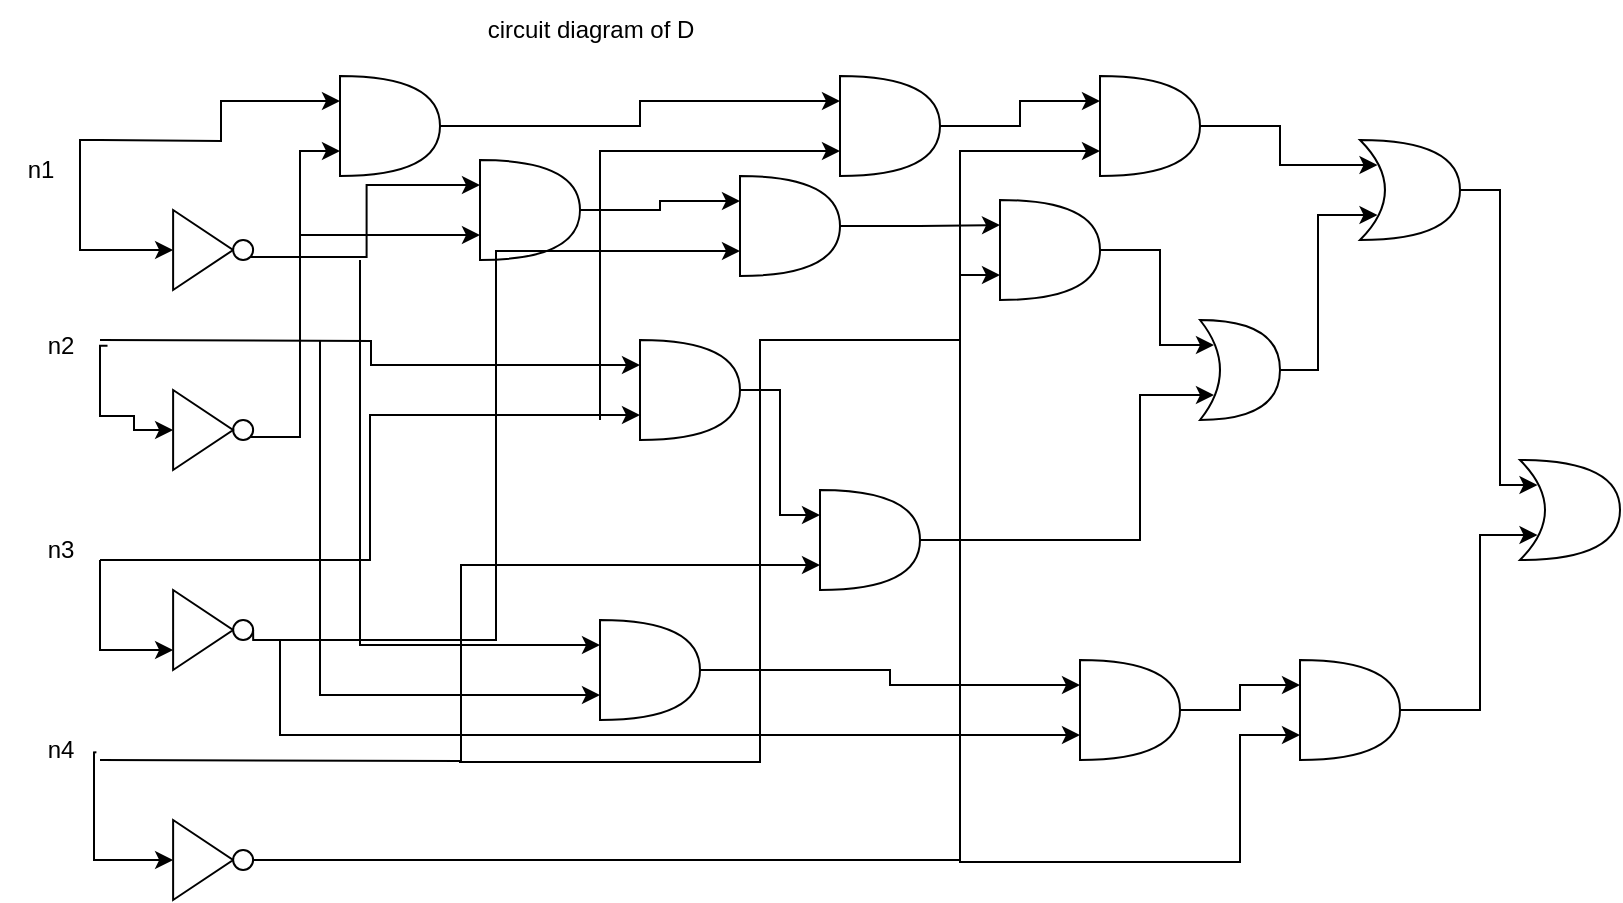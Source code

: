 <mxfile version="26.0.14">
  <diagram name="Page-1" id="LuLJbXCC-MuU4jHSFNh8">
    <mxGraphModel dx="926" dy="457" grid="1" gridSize="10" guides="1" tooltips="1" connect="1" arrows="1" fold="1" page="1" pageScale="1" pageWidth="850" pageHeight="1100" math="0" shadow="0">
      <root>
        <mxCell id="0" />
        <mxCell id="1" parent="0" />
        <mxCell id="knz-vopeXLWIy0nvYE_B-109" style="edgeStyle=orthogonalEdgeStyle;rounded=0;orthogonalLoop=1;jettySize=auto;html=1;exitX=1;exitY=1;exitDx=0;exitDy=0;entryX=0;entryY=0.25;entryDx=0;entryDy=0;entryPerimeter=0;" edge="1" parent="1" source="5NJ1pugXPzePn0BYfRPo-78" target="5NJ1pugXPzePn0BYfRPo-1">
          <mxGeometry relative="1" as="geometry" />
        </mxCell>
        <mxCell id="knz-vopeXLWIy0nvYE_B-110" style="edgeStyle=orthogonalEdgeStyle;rounded=0;orthogonalLoop=1;jettySize=auto;html=1;exitX=1;exitY=1;exitDx=0;exitDy=0;entryX=0;entryY=0.75;entryDx=0;entryDy=0;entryPerimeter=0;" edge="1" parent="1" source="knz-vopeXLWIy0nvYE_B-34" target="5NJ1pugXPzePn0BYfRPo-1">
          <mxGeometry relative="1" as="geometry">
            <Array as="points">
              <mxPoint x="180" y="229" />
              <mxPoint x="180" y="128" />
            </Array>
          </mxGeometry>
        </mxCell>
        <mxCell id="5NJ1pugXPzePn0BYfRPo-1" value="" style="shape=or;whiteSpace=wrap;html=1;" parent="1" vertex="1">
          <mxGeometry x="270" y="90" width="50" height="50" as="geometry" />
        </mxCell>
        <mxCell id="knz-vopeXLWIy0nvYE_B-122" style="edgeStyle=orthogonalEdgeStyle;rounded=0;orthogonalLoop=1;jettySize=auto;html=1;exitX=0;exitY=0.75;exitDx=0;exitDy=0;exitPerimeter=0;entryX=0;entryY=0.75;entryDx=0;entryDy=0;entryPerimeter=0;" edge="1" parent="1" target="5NJ1pugXPzePn0BYfRPo-3">
          <mxGeometry relative="1" as="geometry">
            <mxPoint x="330" y="220.0" as="sourcePoint" />
            <Array as="points">
              <mxPoint x="330" y="86" />
            </Array>
          </mxGeometry>
        </mxCell>
        <mxCell id="5NJ1pugXPzePn0BYfRPo-3" value="" style="shape=or;whiteSpace=wrap;html=1;" parent="1" vertex="1">
          <mxGeometry x="450" y="48" width="50" height="50" as="geometry" />
        </mxCell>
        <mxCell id="knz-vopeXLWIy0nvYE_B-112" style="edgeStyle=orthogonalEdgeStyle;rounded=0;orthogonalLoop=1;jettySize=auto;html=1;exitX=1;exitY=0.5;exitDx=0;exitDy=0;entryX=0;entryY=0.75;entryDx=0;entryDy=0;entryPerimeter=0;" edge="1" parent="1" source="5NJ1pugXPzePn0BYfRPo-80" target="5NJ1pugXPzePn0BYfRPo-4">
          <mxGeometry relative="1" as="geometry">
            <Array as="points">
              <mxPoint x="157" y="330" />
              <mxPoint x="278" y="330" />
              <mxPoint x="278" y="135" />
            </Array>
          </mxGeometry>
        </mxCell>
        <mxCell id="5NJ1pugXPzePn0BYfRPo-4" value="" style="shape=or;whiteSpace=wrap;html=1;" parent="1" vertex="1">
          <mxGeometry x="400" y="98" width="50" height="50" as="geometry" />
        </mxCell>
        <mxCell id="5NJ1pugXPzePn0BYfRPo-7" value="" style="shape=xor;whiteSpace=wrap;html=1;" parent="1" vertex="1">
          <mxGeometry x="710" y="80" width="50" height="50" as="geometry" />
        </mxCell>
        <mxCell id="5NJ1pugXPzePn0BYfRPo-8" value="" style="shape=xor;whiteSpace=wrap;html=1;" parent="1" vertex="1">
          <mxGeometry x="630" y="170" width="40" height="50" as="geometry" />
        </mxCell>
        <mxCell id="5NJ1pugXPzePn0BYfRPo-31" value="n1" style="text;html=1;align=center;verticalAlign=middle;resizable=0;points=[];autosize=1;strokeColor=none;fillColor=none;" parent="1" vertex="1">
          <mxGeometry x="30" y="80" width="40" height="30" as="geometry" />
        </mxCell>
        <mxCell id="5NJ1pugXPzePn0BYfRPo-32" value="n2" style="text;html=1;align=center;verticalAlign=middle;resizable=0;points=[];autosize=1;strokeColor=none;fillColor=none;" parent="1" vertex="1">
          <mxGeometry x="40" y="168" width="40" height="30" as="geometry" />
        </mxCell>
        <mxCell id="5NJ1pugXPzePn0BYfRPo-33" value="n3" style="text;html=1;align=center;verticalAlign=middle;resizable=0;points=[];autosize=1;strokeColor=none;fillColor=none;" parent="1" vertex="1">
          <mxGeometry x="40" y="270" width="40" height="30" as="geometry" />
        </mxCell>
        <mxCell id="5NJ1pugXPzePn0BYfRPo-34" value="n4" style="text;html=1;align=center;verticalAlign=middle;resizable=0;points=[];autosize=1;strokeColor=none;fillColor=none;" parent="1" vertex="1">
          <mxGeometry x="40" y="370" width="40" height="30" as="geometry" />
        </mxCell>
        <mxCell id="5NJ1pugXPzePn0BYfRPo-77" value="" style="triangle;whiteSpace=wrap;html=1;" parent="1" vertex="1">
          <mxGeometry x="116.56" y="115" width="30" height="40" as="geometry" />
        </mxCell>
        <mxCell id="5NJ1pugXPzePn0BYfRPo-78" value="" style="ellipse;whiteSpace=wrap;html=1;aspect=fixed;" parent="1" vertex="1">
          <mxGeometry x="146.56" y="130" width="10" height="10" as="geometry" />
        </mxCell>
        <mxCell id="5NJ1pugXPzePn0BYfRPo-79" value="" style="triangle;whiteSpace=wrap;html=1;" parent="1" vertex="1">
          <mxGeometry x="116.56" y="305" width="30" height="40" as="geometry" />
        </mxCell>
        <mxCell id="5NJ1pugXPzePn0BYfRPo-80" value="" style="ellipse;whiteSpace=wrap;html=1;aspect=fixed;" parent="1" vertex="1">
          <mxGeometry x="146.56" y="320" width="10" height="10" as="geometry" />
        </mxCell>
        <mxCell id="knz-vopeXLWIy0nvYE_B-107" style="edgeStyle=orthogonalEdgeStyle;rounded=0;orthogonalLoop=1;jettySize=auto;html=1;exitX=0;exitY=0.75;exitDx=0;exitDy=0;exitPerimeter=0;entryX=0;entryY=0.75;entryDx=0;entryDy=0;entryPerimeter=0;" edge="1" parent="1" target="knz-vopeXLWIy0nvYE_B-19">
          <mxGeometry relative="1" as="geometry">
            <mxPoint x="80" y="390" as="sourcePoint" />
          </mxGeometry>
        </mxCell>
        <mxCell id="knz-vopeXLWIy0nvYE_B-19" value="" style="shape=or;whiteSpace=wrap;html=1;" vertex="1" parent="1">
          <mxGeometry x="440" y="255" width="50" height="50" as="geometry" />
        </mxCell>
        <mxCell id="knz-vopeXLWIy0nvYE_B-115" style="edgeStyle=orthogonalEdgeStyle;rounded=0;orthogonalLoop=1;jettySize=auto;html=1;exitX=0;exitY=0.75;exitDx=0;exitDy=0;exitPerimeter=0;entryX=0;entryY=0.75;entryDx=0;entryDy=0;entryPerimeter=0;" edge="1" parent="1" target="knz-vopeXLWIy0nvYE_B-20">
          <mxGeometry relative="1" as="geometry">
            <mxPoint x="260" y="390" as="sourcePoint" />
            <Array as="points">
              <mxPoint x="410" y="391" />
              <mxPoint x="410" y="180" />
              <mxPoint x="510" y="180" />
              <mxPoint x="510" y="148" />
            </Array>
          </mxGeometry>
        </mxCell>
        <mxCell id="knz-vopeXLWIy0nvYE_B-20" value="" style="shape=or;whiteSpace=wrap;html=1;" vertex="1" parent="1">
          <mxGeometry x="530" y="110" width="50" height="50" as="geometry" />
        </mxCell>
        <mxCell id="knz-vopeXLWIy0nvYE_B-104" style="edgeStyle=orthogonalEdgeStyle;rounded=0;orthogonalLoop=1;jettySize=auto;html=1;exitX=0;exitY=0.25;exitDx=0;exitDy=0;exitPerimeter=0;entryX=0;entryY=0.25;entryDx=0;entryDy=0;entryPerimeter=0;" edge="1" parent="1" target="knz-vopeXLWIy0nvYE_B-21">
          <mxGeometry relative="1" as="geometry">
            <mxPoint x="80" y="180.0" as="sourcePoint" />
          </mxGeometry>
        </mxCell>
        <mxCell id="knz-vopeXLWIy0nvYE_B-21" value="" style="shape=or;whiteSpace=wrap;html=1;" vertex="1" parent="1">
          <mxGeometry x="350" y="180" width="50" height="50" as="geometry" />
        </mxCell>
        <mxCell id="knz-vopeXLWIy0nvYE_B-118" style="edgeStyle=orthogonalEdgeStyle;rounded=0;orthogonalLoop=1;jettySize=auto;html=1;exitX=0;exitY=0.25;exitDx=0;exitDy=0;exitPerimeter=0;entryX=0;entryY=0.25;entryDx=0;entryDy=0;entryPerimeter=0;" edge="1" parent="1" target="knz-vopeXLWIy0nvYE_B-31">
          <mxGeometry relative="1" as="geometry">
            <mxPoint x="80" y="80" as="sourcePoint" />
          </mxGeometry>
        </mxCell>
        <mxCell id="knz-vopeXLWIy0nvYE_B-120" style="edgeStyle=orthogonalEdgeStyle;rounded=0;orthogonalLoop=1;jettySize=auto;html=1;exitX=0;exitY=0.75;exitDx=0;exitDy=0;exitPerimeter=0;entryX=0;entryY=0.75;entryDx=0;entryDy=0;entryPerimeter=0;" edge="1" parent="1" target="knz-vopeXLWIy0nvYE_B-31">
          <mxGeometry relative="1" as="geometry">
            <mxPoint x="180" y="130.0" as="sourcePoint" />
            <Array as="points">
              <mxPoint x="180" y="86" />
            </Array>
          </mxGeometry>
        </mxCell>
        <mxCell id="knz-vopeXLWIy0nvYE_B-31" value="" style="shape=or;whiteSpace=wrap;html=1;" vertex="1" parent="1">
          <mxGeometry x="200" y="48" width="50" height="50" as="geometry" />
        </mxCell>
        <mxCell id="knz-vopeXLWIy0nvYE_B-34" value="" style="ellipse;whiteSpace=wrap;html=1;aspect=fixed;" vertex="1" parent="1">
          <mxGeometry x="146.56" y="220" width="10" height="10" as="geometry" />
        </mxCell>
        <mxCell id="knz-vopeXLWIy0nvYE_B-35" value="" style="triangle;whiteSpace=wrap;html=1;" vertex="1" parent="1">
          <mxGeometry x="116.56" y="205" width="30" height="40" as="geometry" />
        </mxCell>
        <mxCell id="knz-vopeXLWIy0nvYE_B-47" value="" style="triangle;whiteSpace=wrap;html=1;" vertex="1" parent="1">
          <mxGeometry x="116.56" y="420" width="30" height="40" as="geometry" />
        </mxCell>
        <mxCell id="knz-vopeXLWIy0nvYE_B-48" value="" style="ellipse;whiteSpace=wrap;html=1;aspect=fixed;" vertex="1" parent="1">
          <mxGeometry x="146.56" y="435" width="10" height="10" as="geometry" />
        </mxCell>
        <mxCell id="knz-vopeXLWIy0nvYE_B-49" value="circuit diagram of D" style="text;html=1;align=center;verticalAlign=middle;resizable=0;points=[];autosize=1;strokeColor=none;fillColor=none;" vertex="1" parent="1">
          <mxGeometry x="260" y="10" width="130" height="30" as="geometry" />
        </mxCell>
        <mxCell id="knz-vopeXLWIy0nvYE_B-69" style="edgeStyle=orthogonalEdgeStyle;rounded=0;orthogonalLoop=1;jettySize=auto;html=1;exitX=0.955;exitY=0.539;exitDx=0;exitDy=0;entryX=0;entryY=0.5;entryDx=0;entryDy=0;exitPerimeter=0;" edge="1" parent="1" source="5NJ1pugXPzePn0BYfRPo-34" target="knz-vopeXLWIy0nvYE_B-47">
          <mxGeometry relative="1" as="geometry">
            <mxPoint x="77" y="390" as="sourcePoint" />
            <Array as="points">
              <mxPoint x="77" y="386" />
              <mxPoint x="77" y="440" />
            </Array>
          </mxGeometry>
        </mxCell>
        <mxCell id="knz-vopeXLWIy0nvYE_B-80" style="edgeStyle=orthogonalEdgeStyle;rounded=0;orthogonalLoop=1;jettySize=auto;html=1;entryX=0;entryY=0.75;entryDx=0;entryDy=0;" edge="1" parent="1" target="5NJ1pugXPzePn0BYfRPo-79">
          <mxGeometry relative="1" as="geometry">
            <mxPoint x="80" y="290" as="sourcePoint" />
            <Array as="points">
              <mxPoint x="80" y="335" />
            </Array>
          </mxGeometry>
        </mxCell>
        <mxCell id="knz-vopeXLWIy0nvYE_B-81" style="edgeStyle=orthogonalEdgeStyle;rounded=0;orthogonalLoop=1;jettySize=auto;html=1;entryX=0;entryY=0.5;entryDx=0;entryDy=0;" edge="1" parent="1" target="5NJ1pugXPzePn0BYfRPo-77">
          <mxGeometry relative="1" as="geometry">
            <mxPoint x="80" y="80" as="sourcePoint" />
            <Array as="points">
              <mxPoint x="70" y="135" />
            </Array>
          </mxGeometry>
        </mxCell>
        <mxCell id="knz-vopeXLWIy0nvYE_B-95" style="edgeStyle=orthogonalEdgeStyle;rounded=0;orthogonalLoop=1;jettySize=auto;html=1;exitX=1.094;exitY=0.497;exitDx=0;exitDy=0;entryX=0;entryY=0.5;entryDx=0;entryDy=0;exitPerimeter=0;" edge="1" parent="1" source="5NJ1pugXPzePn0BYfRPo-32" target="knz-vopeXLWIy0nvYE_B-35">
          <mxGeometry relative="1" as="geometry">
            <Array as="points">
              <mxPoint x="80" y="183" />
              <mxPoint x="80" y="218" />
              <mxPoint x="97" y="218" />
              <mxPoint x="97" y="225" />
            </Array>
          </mxGeometry>
        </mxCell>
        <mxCell id="knz-vopeXLWIy0nvYE_B-105" style="edgeStyle=orthogonalEdgeStyle;rounded=0;orthogonalLoop=1;jettySize=auto;html=1;exitX=1;exitY=0.667;exitDx=0;exitDy=0;exitPerimeter=0;entryX=0;entryY=0.75;entryDx=0;entryDy=0;entryPerimeter=0;" edge="1" parent="1" source="5NJ1pugXPzePn0BYfRPo-33" target="knz-vopeXLWIy0nvYE_B-21">
          <mxGeometry relative="1" as="geometry" />
        </mxCell>
        <mxCell id="knz-vopeXLWIy0nvYE_B-106" style="edgeStyle=orthogonalEdgeStyle;rounded=0;orthogonalLoop=1;jettySize=auto;html=1;exitX=1;exitY=0.5;exitDx=0;exitDy=0;exitPerimeter=0;entryX=0;entryY=0.25;entryDx=0;entryDy=0;entryPerimeter=0;" edge="1" parent="1" source="knz-vopeXLWIy0nvYE_B-21" target="knz-vopeXLWIy0nvYE_B-19">
          <mxGeometry relative="1" as="geometry" />
        </mxCell>
        <mxCell id="knz-vopeXLWIy0nvYE_B-111" style="edgeStyle=orthogonalEdgeStyle;rounded=0;orthogonalLoop=1;jettySize=auto;html=1;exitX=1;exitY=0.5;exitDx=0;exitDy=0;exitPerimeter=0;entryX=0;entryY=0.25;entryDx=0;entryDy=0;entryPerimeter=0;" edge="1" parent="1" source="5NJ1pugXPzePn0BYfRPo-1" target="5NJ1pugXPzePn0BYfRPo-4">
          <mxGeometry relative="1" as="geometry" />
        </mxCell>
        <mxCell id="knz-vopeXLWIy0nvYE_B-114" style="edgeStyle=orthogonalEdgeStyle;rounded=0;orthogonalLoop=1;jettySize=auto;html=1;exitX=1;exitY=0.5;exitDx=0;exitDy=0;exitPerimeter=0;entryX=0;entryY=0.25;entryDx=0;entryDy=0;entryPerimeter=0;" edge="1" parent="1" source="5NJ1pugXPzePn0BYfRPo-4" target="knz-vopeXLWIy0nvYE_B-20">
          <mxGeometry relative="1" as="geometry" />
        </mxCell>
        <mxCell id="knz-vopeXLWIy0nvYE_B-116" style="edgeStyle=orthogonalEdgeStyle;rounded=0;orthogonalLoop=1;jettySize=auto;html=1;exitX=1;exitY=0.5;exitDx=0;exitDy=0;exitPerimeter=0;entryX=0.175;entryY=0.75;entryDx=0;entryDy=0;entryPerimeter=0;" edge="1" parent="1" source="knz-vopeXLWIy0nvYE_B-19" target="5NJ1pugXPzePn0BYfRPo-8">
          <mxGeometry relative="1" as="geometry">
            <Array as="points">
              <mxPoint x="600" y="280" />
              <mxPoint x="600" y="208" />
            </Array>
          </mxGeometry>
        </mxCell>
        <mxCell id="knz-vopeXLWIy0nvYE_B-117" style="edgeStyle=orthogonalEdgeStyle;rounded=0;orthogonalLoop=1;jettySize=auto;html=1;exitX=1;exitY=0.5;exitDx=0;exitDy=0;exitPerimeter=0;entryX=0.175;entryY=0.25;entryDx=0;entryDy=0;entryPerimeter=0;" edge="1" parent="1" source="knz-vopeXLWIy0nvYE_B-20" target="5NJ1pugXPzePn0BYfRPo-8">
          <mxGeometry relative="1" as="geometry">
            <Array as="points">
              <mxPoint x="610" y="135" />
              <mxPoint x="610" y="183" />
            </Array>
          </mxGeometry>
        </mxCell>
        <mxCell id="knz-vopeXLWIy0nvYE_B-121" style="edgeStyle=orthogonalEdgeStyle;rounded=0;orthogonalLoop=1;jettySize=auto;html=1;exitX=1;exitY=0.5;exitDx=0;exitDy=0;exitPerimeter=0;entryX=0;entryY=0.25;entryDx=0;entryDy=0;entryPerimeter=0;" edge="1" parent="1" source="knz-vopeXLWIy0nvYE_B-31" target="5NJ1pugXPzePn0BYfRPo-3">
          <mxGeometry relative="1" as="geometry" />
        </mxCell>
        <mxCell id="knz-vopeXLWIy0nvYE_B-123" value="" style="shape=or;whiteSpace=wrap;html=1;" vertex="1" parent="1">
          <mxGeometry x="580" y="48" width="50" height="50" as="geometry" />
        </mxCell>
        <mxCell id="knz-vopeXLWIy0nvYE_B-124" style="edgeStyle=orthogonalEdgeStyle;rounded=0;orthogonalLoop=1;jettySize=auto;html=1;exitX=1;exitY=0.5;exitDx=0;exitDy=0;exitPerimeter=0;entryX=0;entryY=0.25;entryDx=0;entryDy=0;entryPerimeter=0;" edge="1" parent="1" source="5NJ1pugXPzePn0BYfRPo-3" target="knz-vopeXLWIy0nvYE_B-123">
          <mxGeometry relative="1" as="geometry" />
        </mxCell>
        <mxCell id="knz-vopeXLWIy0nvYE_B-125" style="edgeStyle=orthogonalEdgeStyle;rounded=0;orthogonalLoop=1;jettySize=auto;html=1;exitX=1;exitY=0.5;exitDx=0;exitDy=0;entryX=0;entryY=0.75;entryDx=0;entryDy=0;entryPerimeter=0;" edge="1" parent="1" source="knz-vopeXLWIy0nvYE_B-48" target="knz-vopeXLWIy0nvYE_B-123">
          <mxGeometry relative="1" as="geometry">
            <Array as="points">
              <mxPoint x="510" y="440" />
              <mxPoint x="510" y="86" />
            </Array>
          </mxGeometry>
        </mxCell>
        <mxCell id="knz-vopeXLWIy0nvYE_B-126" style="edgeStyle=orthogonalEdgeStyle;rounded=0;orthogonalLoop=1;jettySize=auto;html=1;exitX=1;exitY=0.5;exitDx=0;exitDy=0;exitPerimeter=0;entryX=0.175;entryY=0.75;entryDx=0;entryDy=0;entryPerimeter=0;" edge="1" parent="1" source="5NJ1pugXPzePn0BYfRPo-8" target="5NJ1pugXPzePn0BYfRPo-7">
          <mxGeometry relative="1" as="geometry">
            <Array as="points">
              <mxPoint x="689" y="195" />
            </Array>
          </mxGeometry>
        </mxCell>
        <mxCell id="knz-vopeXLWIy0nvYE_B-127" style="edgeStyle=orthogonalEdgeStyle;rounded=0;orthogonalLoop=1;jettySize=auto;html=1;exitX=1;exitY=0.5;exitDx=0;exitDy=0;exitPerimeter=0;entryX=0.175;entryY=0.25;entryDx=0;entryDy=0;entryPerimeter=0;" edge="1" parent="1" source="knz-vopeXLWIy0nvYE_B-123" target="5NJ1pugXPzePn0BYfRPo-7">
          <mxGeometry relative="1" as="geometry" />
        </mxCell>
        <mxCell id="knz-vopeXLWIy0nvYE_B-131" style="edgeStyle=orthogonalEdgeStyle;rounded=0;orthogonalLoop=1;jettySize=auto;html=1;exitX=0;exitY=0.25;exitDx=0;exitDy=0;exitPerimeter=0;entryX=0;entryY=0.25;entryDx=0;entryDy=0;entryPerimeter=0;" edge="1" parent="1" target="knz-vopeXLWIy0nvYE_B-128">
          <mxGeometry relative="1" as="geometry">
            <mxPoint x="210" y="140.0" as="sourcePoint" />
            <Array as="points">
              <mxPoint x="210" y="333" />
            </Array>
          </mxGeometry>
        </mxCell>
        <mxCell id="knz-vopeXLWIy0nvYE_B-132" style="edgeStyle=orthogonalEdgeStyle;rounded=0;orthogonalLoop=1;jettySize=auto;html=1;exitX=0;exitY=0.75;exitDx=0;exitDy=0;exitPerimeter=0;entryX=0;entryY=0.75;entryDx=0;entryDy=0;entryPerimeter=0;" edge="1" parent="1" target="knz-vopeXLWIy0nvYE_B-128">
          <mxGeometry relative="1" as="geometry">
            <mxPoint x="190" y="180.0" as="sourcePoint" />
            <Array as="points">
              <mxPoint x="190" y="358" />
            </Array>
          </mxGeometry>
        </mxCell>
        <mxCell id="knz-vopeXLWIy0nvYE_B-128" value="" style="shape=or;whiteSpace=wrap;html=1;" vertex="1" parent="1">
          <mxGeometry x="330" y="320" width="50" height="50" as="geometry" />
        </mxCell>
        <mxCell id="knz-vopeXLWIy0nvYE_B-136" style="edgeStyle=orthogonalEdgeStyle;rounded=0;orthogonalLoop=1;jettySize=auto;html=1;exitX=0;exitY=0.75;exitDx=0;exitDy=0;exitPerimeter=0;entryX=0;entryY=0.75;entryDx=0;entryDy=0;entryPerimeter=0;" edge="1" parent="1" target="knz-vopeXLWIy0nvYE_B-129">
          <mxGeometry relative="1" as="geometry">
            <mxPoint x="510" y="440" as="sourcePoint" />
            <Array as="points">
              <mxPoint x="650" y="441" />
              <mxPoint x="650" y="378" />
            </Array>
          </mxGeometry>
        </mxCell>
        <mxCell id="knz-vopeXLWIy0nvYE_B-129" value="" style="shape=or;whiteSpace=wrap;html=1;" vertex="1" parent="1">
          <mxGeometry x="680" y="340" width="50" height="50" as="geometry" />
        </mxCell>
        <mxCell id="knz-vopeXLWIy0nvYE_B-134" style="edgeStyle=orthogonalEdgeStyle;rounded=0;orthogonalLoop=1;jettySize=auto;html=1;entryX=0;entryY=0.75;entryDx=0;entryDy=0;entryPerimeter=0;" edge="1" parent="1" target="knz-vopeXLWIy0nvYE_B-130">
          <mxGeometry relative="1" as="geometry">
            <mxPoint x="170" y="330" as="sourcePoint" />
            <Array as="points">
              <mxPoint x="170" y="378" />
            </Array>
          </mxGeometry>
        </mxCell>
        <mxCell id="knz-vopeXLWIy0nvYE_B-130" value="" style="shape=or;whiteSpace=wrap;html=1;" vertex="1" parent="1">
          <mxGeometry x="570" y="340" width="50" height="50" as="geometry" />
        </mxCell>
        <mxCell id="knz-vopeXLWIy0nvYE_B-133" style="edgeStyle=orthogonalEdgeStyle;rounded=0;orthogonalLoop=1;jettySize=auto;html=1;exitX=1;exitY=0.5;exitDx=0;exitDy=0;exitPerimeter=0;entryX=0;entryY=0.25;entryDx=0;entryDy=0;entryPerimeter=0;" edge="1" parent="1" source="knz-vopeXLWIy0nvYE_B-128" target="knz-vopeXLWIy0nvYE_B-130">
          <mxGeometry relative="1" as="geometry" />
        </mxCell>
        <mxCell id="knz-vopeXLWIy0nvYE_B-135" style="edgeStyle=orthogonalEdgeStyle;rounded=0;orthogonalLoop=1;jettySize=auto;html=1;exitX=1;exitY=0.5;exitDx=0;exitDy=0;exitPerimeter=0;entryX=0;entryY=0.25;entryDx=0;entryDy=0;entryPerimeter=0;" edge="1" parent="1" source="knz-vopeXLWIy0nvYE_B-130" target="knz-vopeXLWIy0nvYE_B-129">
          <mxGeometry relative="1" as="geometry" />
        </mxCell>
        <mxCell id="knz-vopeXLWIy0nvYE_B-137" value="" style="shape=xor;whiteSpace=wrap;html=1;" vertex="1" parent="1">
          <mxGeometry x="790" y="240" width="50" height="50" as="geometry" />
        </mxCell>
        <mxCell id="knz-vopeXLWIy0nvYE_B-138" style="edgeStyle=orthogonalEdgeStyle;rounded=0;orthogonalLoop=1;jettySize=auto;html=1;exitX=1;exitY=0.5;exitDx=0;exitDy=0;exitPerimeter=0;entryX=0.175;entryY=0.25;entryDx=0;entryDy=0;entryPerimeter=0;" edge="1" parent="1" source="5NJ1pugXPzePn0BYfRPo-7" target="knz-vopeXLWIy0nvYE_B-137">
          <mxGeometry relative="1" as="geometry">
            <Array as="points">
              <mxPoint x="780" y="105" />
              <mxPoint x="780" y="253" />
            </Array>
          </mxGeometry>
        </mxCell>
        <mxCell id="knz-vopeXLWIy0nvYE_B-139" style="edgeStyle=orthogonalEdgeStyle;rounded=0;orthogonalLoop=1;jettySize=auto;html=1;exitX=1;exitY=0.5;exitDx=0;exitDy=0;exitPerimeter=0;entryX=0.175;entryY=0.75;entryDx=0;entryDy=0;entryPerimeter=0;" edge="1" parent="1" source="knz-vopeXLWIy0nvYE_B-129" target="knz-vopeXLWIy0nvYE_B-137">
          <mxGeometry relative="1" as="geometry">
            <Array as="points">
              <mxPoint x="770" y="365" />
              <mxPoint x="770" y="278" />
            </Array>
          </mxGeometry>
        </mxCell>
      </root>
    </mxGraphModel>
  </diagram>
</mxfile>
